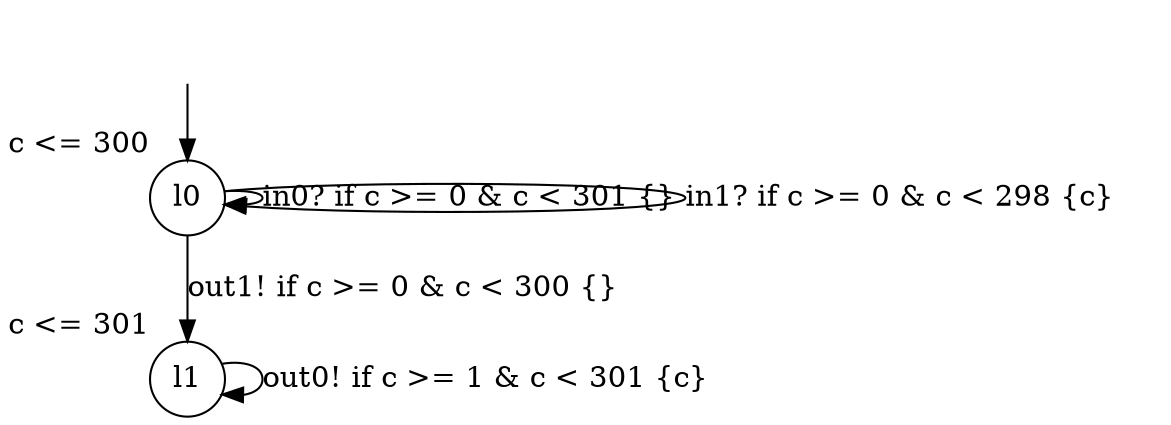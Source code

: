 digraph g {
__start0 [label="" shape="none"];
l0 [shape="circle" margin=0 label="l0", xlabel="c <= 300"];
l1 [shape="circle" margin=0 label="l1", xlabel="c <= 301"];
l0 -> l0 [label="in0? if c >= 0 & c < 301 {} "];
l0 -> l0 [label="in1? if c >= 0 & c < 298 {c} "];
l0 -> l1 [label="out1! if c >= 0 & c < 300 {} "];
l1 -> l1 [label="out0! if c >= 1 & c < 301 {c} "];
__start0 -> l0;
}
